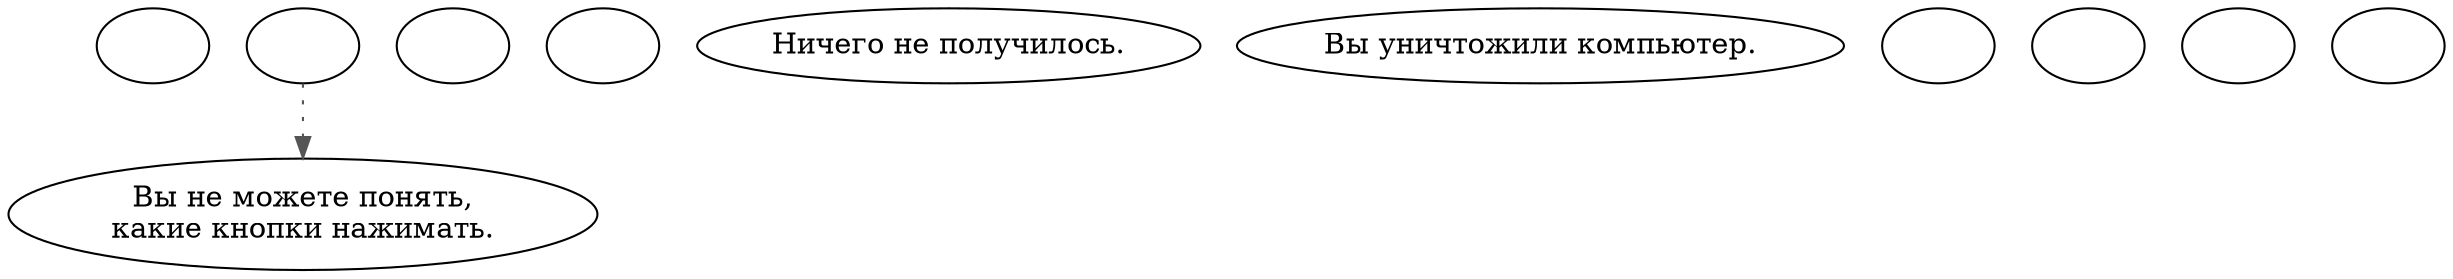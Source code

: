 digraph sicmpwes {
  "start" [style=filled       fillcolor="#FFFFFF"       color="#000000"]
  "start" [label=""]
  "use_p_proc" [style=filled       fillcolor="#FFFFFF"       color="#000000"]
  "use_p_proc" -> "use_skill_on_p_proc" [style=dotted color="#555555"]
  "use_p_proc" [label=""]
  "look_at_p_proc" [style=filled       fillcolor="#FFFFFF"       color="#000000"]
  "look_at_p_proc" [label=""]
  "description_p_proc" [style=filled       fillcolor="#FFFFFF"       color="#000000"]
  "description_p_proc" [label=""]
  "use_skill_on_p_proc" [style=filled       fillcolor="#FFFFFF"       color="#000000"]
  "use_skill_on_p_proc" [label="Вы не можете понять,\nкакие кнопки нажимать."]
  "use_obj_on_p_proc" [style=filled       fillcolor="#FFFFFF"       color="#000000"]
  "use_obj_on_p_proc" [label="Ничего не получилось."]
  "damage_p_proc" [style=filled       fillcolor="#FFFFFF"       color="#000000"]
  "damage_p_proc" [label="Вы уничтожили компьютер."]
  "map_enter_p_proc" [style=filled       fillcolor="#FFFFFF"       color="#000000"]
  "map_enter_p_proc" [label=""]
  "map_update_p_proc" [style=filled       fillcolor="#FFFFFF"       color="#000000"]
  "map_update_p_proc" [label=""]
  "talk_p_proc" [style=filled       fillcolor="#FFFFFF"       color="#000000"]
  "talk_p_proc" [label=""]
  "timed_event_p_proc" [style=filled       fillcolor="#FFFFFF"       color="#000000"]
  "timed_event_p_proc" [label=""]
}